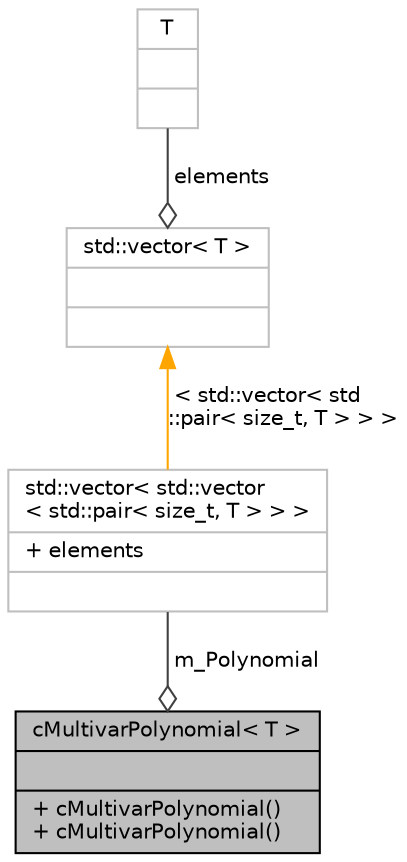 digraph G
{
  edge [fontname="Helvetica",fontsize="10",labelfontname="Helvetica",labelfontsize="10"];
  node [fontname="Helvetica",fontsize="10",shape=record];
  Node1 [label="{cMultivarPolynomial\< T \>\n||+ cMultivarPolynomial()\l+ cMultivarPolynomial()\l}",height=0.2,width=0.4,color="black", fillcolor="grey75", style="filled" fontcolor="black"];
  Node2 -> Node1 [color="grey25",fontsize="10",style="solid",label=" m_Polynomial" ,arrowhead="odiamond",fontname="Helvetica"];
  Node2 [label="{std::vector\< std::vector\l\< std::pair\< size_t, T \> \> \>\n|+ elements\l|}",height=0.2,width=0.4,color="grey75", fillcolor="white", style="filled"];
  Node3 -> Node2 [dir="back",color="orange",fontsize="10",style="solid",label=" \< std::vector\< std\l::pair\< size_t, T \> \> \>" ,fontname="Helvetica"];
  Node3 [label="{std::vector\< T \>\n||}",height=0.2,width=0.4,color="grey75", fillcolor="white", style="filled",tooltip="STL class."];
  Node4 -> Node3 [color="grey25",fontsize="10",style="solid",label=" elements" ,arrowhead="odiamond",fontname="Helvetica"];
  Node4 [label="{T\n||}",height=0.2,width=0.4,color="grey75", fillcolor="white", style="filled"];
}
